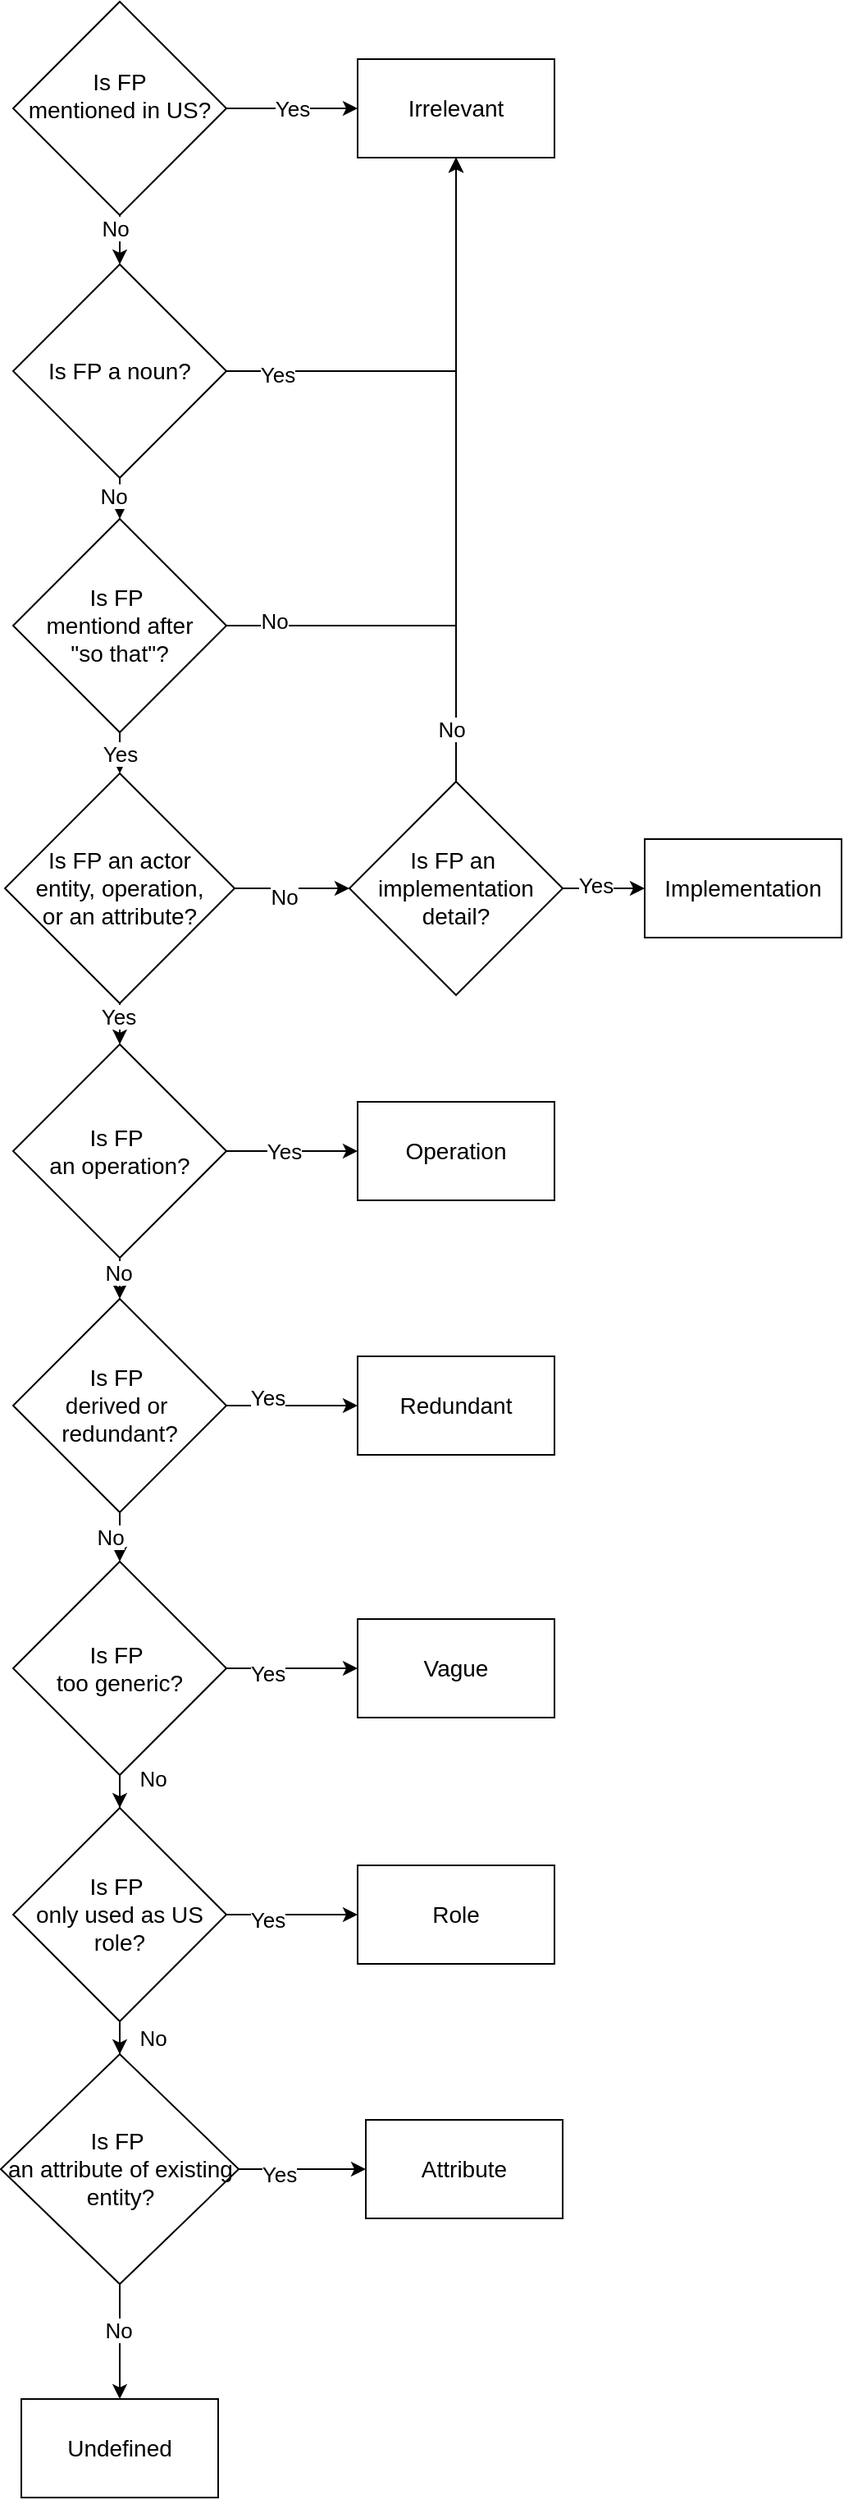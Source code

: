 <mxfile version="27.1.5" pages="2">
  <diagram id="oCmQAV_-dvhQuT4Fr0Dw" name="Class">
    <mxGraphModel dx="2627" dy="563" grid="1" gridSize="10" guides="1" tooltips="1" connect="1" arrows="1" fold="1" page="1" pageScale="1" pageWidth="827" pageHeight="1169" math="0" shadow="0">
      <root>
        <mxCell id="0" />
        <mxCell id="1" parent="0" />
        <mxCell id="o5JYq8easLvBcQJmouKF-1" style="edgeStyle=orthogonalEdgeStyle;rounded=0;orthogonalLoop=1;jettySize=auto;html=1;entryX=0.5;entryY=0;entryDx=0;entryDy=0;" parent="1" source="o5JYq8easLvBcQJmouKF-4" target="o5JYq8easLvBcQJmouKF-9" edge="1">
          <mxGeometry relative="1" as="geometry" />
        </mxCell>
        <mxCell id="o5JYq8easLvBcQJmouKF-2" value="No" style="edgeLabel;html=1;align=center;verticalAlign=middle;resizable=0;points=[];fontSize=13;" parent="o5JYq8easLvBcQJmouKF-1" vertex="1" connectable="0">
          <mxGeometry x="-0.733" y="-3" relative="1" as="geometry">
            <mxPoint y="1" as="offset" />
          </mxGeometry>
        </mxCell>
        <mxCell id="o5JYq8easLvBcQJmouKF-3" value="Yes" style="edgeStyle=orthogonalEdgeStyle;rounded=0;orthogonalLoop=1;jettySize=auto;html=1;entryX=0;entryY=0.5;entryDx=0;entryDy=0;fontSize=13;" parent="1" source="o5JYq8easLvBcQJmouKF-4" target="o5JYq8easLvBcQJmouKF-14" edge="1">
          <mxGeometry relative="1" as="geometry" />
        </mxCell>
        <mxCell id="o5JYq8easLvBcQJmouKF-4" value="&lt;div&gt;&lt;font style=&quot;font-size: 14px;&quot;&gt;Is FP&lt;/font&gt;&lt;/div&gt;&lt;div&gt;&lt;span style=&quot;background-color: transparent; color: light-dark(rgb(0, 0, 0), rgb(255, 255, 255));&quot;&gt;&lt;font style=&quot;font-size: 14px;&quot;&gt;mentioned in US?&lt;/font&gt;&lt;/span&gt;&lt;/div&gt;&lt;div&gt;&lt;span style=&quot;background-color: transparent; color: light-dark(rgb(0, 0, 0), rgb(255, 255, 255));&quot;&gt;&lt;font style=&quot;font-size: 13px;&quot;&gt;&lt;br&gt;&lt;/font&gt;&lt;/span&gt;&lt;/div&gt;" style="rhombus;whiteSpace=wrap;html=1;" parent="1" vertex="1">
          <mxGeometry x="-1455" y="40" width="130" height="130" as="geometry" />
        </mxCell>
        <mxCell id="o5JYq8easLvBcQJmouKF-5" style="edgeStyle=orthogonalEdgeStyle;rounded=0;orthogonalLoop=1;jettySize=auto;html=1;entryX=0.5;entryY=0;entryDx=0;entryDy=0;" parent="1" source="o5JYq8easLvBcQJmouKF-9" target="o5JYq8easLvBcQJmouKF-13" edge="1">
          <mxGeometry relative="1" as="geometry" />
        </mxCell>
        <mxCell id="o5JYq8easLvBcQJmouKF-6" value="No" style="edgeLabel;html=1;align=center;verticalAlign=middle;resizable=0;points=[];fontSize=13;" parent="o5JYq8easLvBcQJmouKF-5" vertex="1" connectable="0">
          <mxGeometry x="0.499" y="-4" relative="1" as="geometry">
            <mxPoint as="offset" />
          </mxGeometry>
        </mxCell>
        <mxCell id="o5JYq8easLvBcQJmouKF-7" style="edgeStyle=orthogonalEdgeStyle;rounded=0;orthogonalLoop=1;jettySize=auto;html=1;entryX=0.5;entryY=1;entryDx=0;entryDy=0;" parent="1" source="o5JYq8easLvBcQJmouKF-9" target="o5JYq8easLvBcQJmouKF-14" edge="1">
          <mxGeometry relative="1" as="geometry" />
        </mxCell>
        <mxCell id="o5JYq8easLvBcQJmouKF-8" value="Yes" style="edgeLabel;html=1;align=center;verticalAlign=middle;resizable=0;points=[];fontSize=13;" parent="o5JYq8easLvBcQJmouKF-7" vertex="1" connectable="0">
          <mxGeometry x="-0.773" y="-2" relative="1" as="geometry">
            <mxPoint as="offset" />
          </mxGeometry>
        </mxCell>
        <mxCell id="o5JYq8easLvBcQJmouKF-9" value="&lt;font style=&quot;font-size: 14px;&quot;&gt;Is FP a noun?&lt;/font&gt;" style="rhombus;whiteSpace=wrap;html=1;" parent="1" vertex="1">
          <mxGeometry x="-1455" y="200" width="130" height="130" as="geometry" />
        </mxCell>
        <mxCell id="o5JYq8easLvBcQJmouKF-10" style="edgeStyle=orthogonalEdgeStyle;rounded=0;orthogonalLoop=1;jettySize=auto;html=1;entryX=0.5;entryY=1;entryDx=0;entryDy=0;" parent="1" source="o5JYq8easLvBcQJmouKF-13" target="o5JYq8easLvBcQJmouKF-14" edge="1">
          <mxGeometry relative="1" as="geometry" />
        </mxCell>
        <mxCell id="o5JYq8easLvBcQJmouKF-11" value="No" style="edgeLabel;html=1;align=center;verticalAlign=middle;resizable=0;points=[];fontSize=13;" parent="o5JYq8easLvBcQJmouKF-10" vertex="1" connectable="0">
          <mxGeometry x="-0.864" y="3" relative="1" as="geometry">
            <mxPoint as="offset" />
          </mxGeometry>
        </mxCell>
        <mxCell id="o5JYq8easLvBcQJmouKF-12" value="Yes" style="edgeStyle=orthogonalEdgeStyle;rounded=0;orthogonalLoop=1;jettySize=auto;html=1;entryX=0.5;entryY=0;entryDx=0;entryDy=0;fontSize=13;" parent="1" source="o5JYq8easLvBcQJmouKF-13" target="o5JYq8easLvBcQJmouKF-19" edge="1">
          <mxGeometry relative="1" as="geometry" />
        </mxCell>
        <mxCell id="o5JYq8easLvBcQJmouKF-13" value="&lt;font style=&quot;font-size: 14px;&quot;&gt;Is FP&amp;nbsp;&lt;/font&gt;&lt;div&gt;&lt;font style=&quot;font-size: 14px;&quot;&gt;mentiond&amp;nbsp;&lt;span style=&quot;background-color: transparent; color: light-dark(rgb(0, 0, 0), rgb(255, 255, 255));&quot;&gt;after&lt;/span&gt;&lt;/font&gt;&lt;div&gt;&lt;div&gt;&lt;font style=&quot;font-size: 14px;&quot;&gt;&quot;so that&quot;?&lt;/font&gt;&lt;/div&gt;&lt;/div&gt;&lt;/div&gt;" style="rhombus;whiteSpace=wrap;html=1;" parent="1" vertex="1">
          <mxGeometry x="-1455" y="355" width="130" height="130" as="geometry" />
        </mxCell>
        <mxCell id="o5JYq8easLvBcQJmouKF-14" value="&lt;font style=&quot;font-size: 14px;&quot;&gt;Irrelevant&lt;/font&gt;" style="rounded=0;whiteSpace=wrap;html=1;" parent="1" vertex="1">
          <mxGeometry x="-1245" y="75" width="120" height="60" as="geometry" />
        </mxCell>
        <mxCell id="o5JYq8easLvBcQJmouKF-15" style="edgeStyle=orthogonalEdgeStyle;rounded=0;orthogonalLoop=1;jettySize=auto;html=1;entryX=0;entryY=0.5;entryDx=0;entryDy=0;" parent="1" source="o5JYq8easLvBcQJmouKF-19" target="o5JYq8easLvBcQJmouKF-24" edge="1">
          <mxGeometry relative="1" as="geometry" />
        </mxCell>
        <mxCell id="o5JYq8easLvBcQJmouKF-16" value="No" style="edgeLabel;html=1;align=center;verticalAlign=middle;resizable=0;points=[];fontSize=13;" parent="o5JYq8easLvBcQJmouKF-15" vertex="1" connectable="0">
          <mxGeometry x="-0.391" y="5" relative="1" as="geometry">
            <mxPoint x="8" y="10" as="offset" />
          </mxGeometry>
        </mxCell>
        <mxCell id="o5JYq8easLvBcQJmouKF-17" style="edgeStyle=orthogonalEdgeStyle;rounded=0;orthogonalLoop=1;jettySize=auto;html=1;entryX=0.5;entryY=0;entryDx=0;entryDy=0;" parent="1" source="o5JYq8easLvBcQJmouKF-19" target="o5JYq8easLvBcQJmouKF-30" edge="1">
          <mxGeometry relative="1" as="geometry" />
        </mxCell>
        <mxCell id="o5JYq8easLvBcQJmouKF-18" value="&lt;font style=&quot;font-size: 13px;&quot;&gt;Yes&lt;/font&gt;" style="edgeLabel;html=1;align=center;verticalAlign=middle;resizable=0;points=[];" parent="o5JYq8easLvBcQJmouKF-17" vertex="1" connectable="0">
          <mxGeometry x="0.387" y="-1" relative="1" as="geometry">
            <mxPoint as="offset" />
          </mxGeometry>
        </mxCell>
        <mxCell id="o5JYq8easLvBcQJmouKF-19" value="&lt;span style=&quot;font-size: 14px;&quot;&gt;Is FP an actor&lt;/span&gt;&lt;div&gt;&lt;span style=&quot;font-size: 14px;&quot;&gt;entity, operation,&lt;/span&gt;&lt;/div&gt;&lt;div&gt;&lt;span style=&quot;font-size: 14px;&quot;&gt;or an attribute?&lt;/span&gt;&lt;/div&gt;" style="rhombus;whiteSpace=wrap;html=1;" parent="1" vertex="1">
          <mxGeometry x="-1460" y="510" width="140" height="140" as="geometry" />
        </mxCell>
        <mxCell id="o5JYq8easLvBcQJmouKF-20" style="edgeStyle=orthogonalEdgeStyle;rounded=0;orthogonalLoop=1;jettySize=auto;html=1;entryX=0.5;entryY=1;entryDx=0;entryDy=0;" parent="1" source="o5JYq8easLvBcQJmouKF-24" target="o5JYq8easLvBcQJmouKF-14" edge="1">
          <mxGeometry relative="1" as="geometry" />
        </mxCell>
        <mxCell id="o5JYq8easLvBcQJmouKF-21" value="No" style="edgeLabel;html=1;align=center;verticalAlign=middle;resizable=0;points=[];fontSize=13;" parent="o5JYq8easLvBcQJmouKF-20" vertex="1" connectable="0">
          <mxGeometry x="-0.83" y="3" relative="1" as="geometry">
            <mxPoint as="offset" />
          </mxGeometry>
        </mxCell>
        <mxCell id="o5JYq8easLvBcQJmouKF-22" style="edgeStyle=orthogonalEdgeStyle;rounded=0;orthogonalLoop=1;jettySize=auto;html=1;entryX=0;entryY=0.5;entryDx=0;entryDy=0;" parent="1" source="o5JYq8easLvBcQJmouKF-24" target="o5JYq8easLvBcQJmouKF-25" edge="1">
          <mxGeometry relative="1" as="geometry" />
        </mxCell>
        <mxCell id="o5JYq8easLvBcQJmouKF-23" value="Yes" style="edgeLabel;html=1;align=center;verticalAlign=middle;resizable=0;points=[];fontSize=13;" parent="o5JYq8easLvBcQJmouKF-22" vertex="1" connectable="0">
          <mxGeometry x="-0.209" y="2" relative="1" as="geometry">
            <mxPoint as="offset" />
          </mxGeometry>
        </mxCell>
        <mxCell id="o5JYq8easLvBcQJmouKF-24" value="&lt;span style=&quot;font-size: 14px;&quot;&gt;Is FP an&amp;nbsp;&lt;/span&gt;&lt;div&gt;&lt;span style=&quot;font-size: 14px;&quot;&gt;implementation&lt;/span&gt;&lt;/div&gt;&lt;div&gt;&lt;span style=&quot;font-size: 14px;&quot;&gt;detail?&lt;/span&gt;&lt;/div&gt;" style="rhombus;whiteSpace=wrap;html=1;" parent="1" vertex="1">
          <mxGeometry x="-1250" y="515" width="130" height="130" as="geometry" />
        </mxCell>
        <mxCell id="o5JYq8easLvBcQJmouKF-25" value="&lt;font style=&quot;font-size: 14px;&quot;&gt;Implementation&lt;/font&gt;" style="rounded=0;whiteSpace=wrap;html=1;" parent="1" vertex="1">
          <mxGeometry x="-1070" y="550" width="120" height="60" as="geometry" />
        </mxCell>
        <mxCell id="o5JYq8easLvBcQJmouKF-26" style="edgeStyle=orthogonalEdgeStyle;rounded=0;orthogonalLoop=1;jettySize=auto;html=1;entryX=0;entryY=0.5;entryDx=0;entryDy=0;" parent="1" source="o5JYq8easLvBcQJmouKF-30" target="o5JYq8easLvBcQJmouKF-31" edge="1">
          <mxGeometry relative="1" as="geometry" />
        </mxCell>
        <mxCell id="o5JYq8easLvBcQJmouKF-27" value="Yes" style="edgeLabel;html=1;align=center;verticalAlign=middle;resizable=0;points=[];fontSize=13;" parent="o5JYq8easLvBcQJmouKF-26" vertex="1" connectable="0">
          <mxGeometry x="-0.458" y="3" relative="1" as="geometry">
            <mxPoint x="13" y="3" as="offset" />
          </mxGeometry>
        </mxCell>
        <mxCell id="o5JYq8easLvBcQJmouKF-28" style="edgeStyle=orthogonalEdgeStyle;rounded=0;orthogonalLoop=1;jettySize=auto;html=1;entryX=0.5;entryY=0;entryDx=0;entryDy=0;" parent="1" source="o5JYq8easLvBcQJmouKF-30" target="o5JYq8easLvBcQJmouKF-36" edge="1">
          <mxGeometry relative="1" as="geometry" />
        </mxCell>
        <mxCell id="o5JYq8easLvBcQJmouKF-29" value="&lt;font style=&quot;font-size: 13px;&quot;&gt;No&lt;/font&gt;" style="edgeLabel;html=1;align=center;verticalAlign=middle;resizable=0;points=[];" parent="o5JYq8easLvBcQJmouKF-28" vertex="1" connectable="0">
          <mxGeometry x="0.404" y="-1" relative="1" as="geometry">
            <mxPoint as="offset" />
          </mxGeometry>
        </mxCell>
        <mxCell id="o5JYq8easLvBcQJmouKF-30" value="&lt;font style=&quot;font-size: 14px;&quot;&gt;Is FP&amp;nbsp;&lt;/font&gt;&lt;div&gt;&lt;span style=&quot;font-size: 14px; background-color: transparent; color: light-dark(rgb(0, 0, 0), rgb(255, 255, 255));&quot;&gt;an operation?&lt;/span&gt;&lt;/div&gt;" style="rhombus;whiteSpace=wrap;html=1;" parent="1" vertex="1">
          <mxGeometry x="-1455" y="675" width="130" height="130" as="geometry" />
        </mxCell>
        <mxCell id="o5JYq8easLvBcQJmouKF-31" value="&lt;font style=&quot;font-size: 14px;&quot;&gt;Operation&lt;/font&gt;" style="rounded=0;whiteSpace=wrap;html=1;" parent="1" vertex="1">
          <mxGeometry x="-1245" y="710" width="120" height="60" as="geometry" />
        </mxCell>
        <mxCell id="o5JYq8easLvBcQJmouKF-32" style="edgeStyle=orthogonalEdgeStyle;rounded=0;orthogonalLoop=1;jettySize=auto;html=1;entryX=0;entryY=0.5;entryDx=0;entryDy=0;" parent="1" source="o5JYq8easLvBcQJmouKF-36" target="o5JYq8easLvBcQJmouKF-37" edge="1">
          <mxGeometry relative="1" as="geometry" />
        </mxCell>
        <mxCell id="o5JYq8easLvBcQJmouKF-33" value="&lt;font style=&quot;font-size: 13px;&quot;&gt;Yes&lt;/font&gt;" style="edgeLabel;html=1;align=center;verticalAlign=middle;resizable=0;points=[];" parent="o5JYq8easLvBcQJmouKF-32" vertex="1" connectable="0">
          <mxGeometry x="-0.381" y="5" relative="1" as="geometry">
            <mxPoint as="offset" />
          </mxGeometry>
        </mxCell>
        <mxCell id="o5JYq8easLvBcQJmouKF-34" style="edgeStyle=orthogonalEdgeStyle;rounded=0;orthogonalLoop=1;jettySize=auto;html=1;entryX=0.5;entryY=0;entryDx=0;entryDy=0;" parent="1" source="o5JYq8easLvBcQJmouKF-36" target="o5JYq8easLvBcQJmouKF-42" edge="1">
          <mxGeometry relative="1" as="geometry" />
        </mxCell>
        <mxCell id="o5JYq8easLvBcQJmouKF-35" value="&lt;font style=&quot;font-size: 13px;&quot;&gt;No&lt;/font&gt;" style="edgeLabel;html=1;align=center;verticalAlign=middle;resizable=0;points=[];" parent="o5JYq8easLvBcQJmouKF-34" vertex="1" connectable="0">
          <mxGeometry x="0.405" y="-6" relative="1" as="geometry">
            <mxPoint as="offset" />
          </mxGeometry>
        </mxCell>
        <mxCell id="o5JYq8easLvBcQJmouKF-36" value="&lt;font style=&quot;font-size: 14px;&quot;&gt;Is FP&amp;nbsp;&lt;/font&gt;&lt;div&gt;&lt;span style=&quot;font-size: 14px; background-color: transparent; color: light-dark(rgb(0, 0, 0), rgb(255, 255, 255));&quot;&gt;derived or&amp;nbsp;&lt;/span&gt;&lt;/div&gt;&lt;div&gt;&lt;span style=&quot;font-size: 14px; background-color: transparent; color: light-dark(rgb(0, 0, 0), rgb(255, 255, 255));&quot;&gt;redundant?&lt;/span&gt;&lt;/div&gt;" style="rhombus;whiteSpace=wrap;html=1;" parent="1" vertex="1">
          <mxGeometry x="-1455" y="830" width="130" height="130" as="geometry" />
        </mxCell>
        <mxCell id="o5JYq8easLvBcQJmouKF-37" value="&lt;span style=&quot;font-size: 14px;&quot;&gt;Redundant&lt;/span&gt;" style="rounded=0;whiteSpace=wrap;html=1;" parent="1" vertex="1">
          <mxGeometry x="-1245" y="865" width="120" height="60" as="geometry" />
        </mxCell>
        <mxCell id="o5JYq8easLvBcQJmouKF-38" style="edgeStyle=orthogonalEdgeStyle;rounded=0;orthogonalLoop=1;jettySize=auto;html=1;entryX=0;entryY=0.5;entryDx=0;entryDy=0;" parent="1" source="o5JYq8easLvBcQJmouKF-42" target="o5JYq8easLvBcQJmouKF-43" edge="1">
          <mxGeometry relative="1" as="geometry" />
        </mxCell>
        <mxCell id="o5JYq8easLvBcQJmouKF-39" value="&lt;font style=&quot;font-size: 13px;&quot;&gt;Yes&lt;/font&gt;" style="edgeLabel;html=1;align=center;verticalAlign=middle;resizable=0;points=[];" parent="o5JYq8easLvBcQJmouKF-38" vertex="1" connectable="0">
          <mxGeometry x="-0.381" y="-3" relative="1" as="geometry">
            <mxPoint as="offset" />
          </mxGeometry>
        </mxCell>
        <mxCell id="o5JYq8easLvBcQJmouKF-40" style="edgeStyle=orthogonalEdgeStyle;rounded=0;orthogonalLoop=1;jettySize=auto;html=1;entryX=0.5;entryY=0;entryDx=0;entryDy=0;" parent="1" source="o5JYq8easLvBcQJmouKF-42" target="o5JYq8easLvBcQJmouKF-48" edge="1">
          <mxGeometry relative="1" as="geometry" />
        </mxCell>
        <mxCell id="o5JYq8easLvBcQJmouKF-41" value="&lt;font style=&quot;font-size: 13px;&quot;&gt;No&lt;/font&gt;" style="edgeLabel;html=1;align=center;verticalAlign=middle;resizable=0;points=[];" parent="o5JYq8easLvBcQJmouKF-40" vertex="1" connectable="0">
          <mxGeometry x="0.228" y="-1" relative="1" as="geometry">
            <mxPoint x="19" y="-1" as="offset" />
          </mxGeometry>
        </mxCell>
        <mxCell id="o5JYq8easLvBcQJmouKF-42" value="&lt;font style=&quot;font-size: 14px;&quot;&gt;Is FP&amp;nbsp;&lt;/font&gt;&lt;div&gt;&lt;span style=&quot;font-size: 14px; background-color: transparent; color: light-dark(rgb(0, 0, 0), rgb(255, 255, 255));&quot;&gt;too generic?&lt;/span&gt;&lt;/div&gt;" style="rhombus;whiteSpace=wrap;html=1;" parent="1" vertex="1">
          <mxGeometry x="-1455" y="990" width="130" height="130" as="geometry" />
        </mxCell>
        <mxCell id="o5JYq8easLvBcQJmouKF-43" value="&lt;span style=&quot;font-size: 14px;&quot;&gt;Vague&lt;/span&gt;" style="rounded=0;whiteSpace=wrap;html=1;" parent="1" vertex="1">
          <mxGeometry x="-1245" y="1025" width="120" height="60" as="geometry" />
        </mxCell>
        <mxCell id="o5JYq8easLvBcQJmouKF-44" style="edgeStyle=orthogonalEdgeStyle;rounded=0;orthogonalLoop=1;jettySize=auto;html=1;entryX=0;entryY=0.5;entryDx=0;entryDy=0;" parent="1" source="o5JYq8easLvBcQJmouKF-48" target="o5JYq8easLvBcQJmouKF-49" edge="1">
          <mxGeometry relative="1" as="geometry" />
        </mxCell>
        <mxCell id="o5JYq8easLvBcQJmouKF-45" value="&lt;font style=&quot;font-size: 13px;&quot;&gt;Yes&lt;/font&gt;" style="edgeLabel;html=1;align=center;verticalAlign=middle;resizable=0;points=[];" parent="o5JYq8easLvBcQJmouKF-44" vertex="1" connectable="0">
          <mxGeometry x="-0.381" y="-3" relative="1" as="geometry">
            <mxPoint as="offset" />
          </mxGeometry>
        </mxCell>
        <mxCell id="o5JYq8easLvBcQJmouKF-46" style="edgeStyle=orthogonalEdgeStyle;rounded=0;orthogonalLoop=1;jettySize=auto;html=1;entryX=0.5;entryY=0;entryDx=0;entryDy=0;" parent="1" source="o5JYq8easLvBcQJmouKF-48" target="o5JYq8easLvBcQJmouKF-53" edge="1">
          <mxGeometry relative="1" as="geometry" />
        </mxCell>
        <mxCell id="o5JYq8easLvBcQJmouKF-47" value="&lt;font style=&quot;font-size: 13px;&quot;&gt;No&lt;/font&gt;" style="edgeLabel;html=1;align=center;verticalAlign=middle;resizable=0;points=[];" parent="o5JYq8easLvBcQJmouKF-46" vertex="1" connectable="0">
          <mxGeometry x="0.568" y="-1" relative="1" as="geometry">
            <mxPoint x="21" y="3" as="offset" />
          </mxGeometry>
        </mxCell>
        <mxCell id="o5JYq8easLvBcQJmouKF-48" value="&lt;font style=&quot;font-size: 14px;&quot;&gt;Is FP&amp;nbsp;&lt;/font&gt;&lt;div&gt;&lt;span style=&quot;font-size: 14px; background-color: transparent; color: light-dark(rgb(0, 0, 0), rgb(255, 255, 255));&quot;&gt;only used as US role?&lt;/span&gt;&lt;/div&gt;" style="rhombus;whiteSpace=wrap;html=1;" parent="1" vertex="1">
          <mxGeometry x="-1455" y="1140" width="130" height="130" as="geometry" />
        </mxCell>
        <mxCell id="o5JYq8easLvBcQJmouKF-49" value="&lt;span style=&quot;font-size: 14px;&quot;&gt;Role&lt;/span&gt;" style="rounded=0;whiteSpace=wrap;html=1;" parent="1" vertex="1">
          <mxGeometry x="-1245" y="1175" width="120" height="60" as="geometry" />
        </mxCell>
        <mxCell id="o5JYq8easLvBcQJmouKF-50" style="edgeStyle=orthogonalEdgeStyle;rounded=0;orthogonalLoop=1;jettySize=auto;html=1;entryX=0;entryY=0.5;entryDx=0;entryDy=0;" parent="1" source="o5JYq8easLvBcQJmouKF-53" target="o5JYq8easLvBcQJmouKF-54" edge="1">
          <mxGeometry relative="1" as="geometry" />
        </mxCell>
        <mxCell id="o5JYq8easLvBcQJmouKF-51" value="&lt;font style=&quot;font-size: 13px;&quot;&gt;Yes&lt;/font&gt;" style="edgeLabel;html=1;align=center;verticalAlign=middle;resizable=0;points=[];" parent="o5JYq8easLvBcQJmouKF-50" vertex="1" connectable="0">
          <mxGeometry x="-0.381" y="-3" relative="1" as="geometry">
            <mxPoint as="offset" />
          </mxGeometry>
        </mxCell>
        <mxCell id="o5JYq8easLvBcQJmouKF-52" style="edgeStyle=orthogonalEdgeStyle;rounded=0;orthogonalLoop=1;jettySize=auto;html=1;entryX=0.5;entryY=0;entryDx=0;entryDy=0;" parent="1" source="o5JYq8easLvBcQJmouKF-53" target="o5JYq8easLvBcQJmouKF-55" edge="1">
          <mxGeometry relative="1" as="geometry" />
        </mxCell>
        <mxCell id="ZEmPvThVZn5I-DIzm_DT-1" value="&lt;font style=&quot;font-size: 13px;&quot;&gt;No&lt;/font&gt;" style="edgeLabel;html=1;align=center;verticalAlign=middle;resizable=0;points=[];" parent="o5JYq8easLvBcQJmouKF-52" vertex="1" connectable="0">
          <mxGeometry x="-0.171" y="-1" relative="1" as="geometry">
            <mxPoint y="-1" as="offset" />
          </mxGeometry>
        </mxCell>
        <mxCell id="o5JYq8easLvBcQJmouKF-53" value="&lt;font style=&quot;font-size: 14px;&quot;&gt;Is FP&amp;nbsp;&lt;/font&gt;&lt;div&gt;&lt;span style=&quot;font-size: 14px;&quot;&gt;an attribute of existing entity?&lt;/span&gt;&lt;/div&gt;" style="rhombus;whiteSpace=wrap;html=1;" parent="1" vertex="1">
          <mxGeometry x="-1462.5" y="1290" width="145" height="140" as="geometry" />
        </mxCell>
        <mxCell id="o5JYq8easLvBcQJmouKF-54" value="&lt;span style=&quot;font-size: 14px;&quot;&gt;Attribute&lt;/span&gt;" style="rounded=0;whiteSpace=wrap;html=1;" parent="1" vertex="1">
          <mxGeometry x="-1240" y="1330" width="120" height="60" as="geometry" />
        </mxCell>
        <mxCell id="o5JYq8easLvBcQJmouKF-55" value="&lt;span style=&quot;font-size: 14px;&quot;&gt;Undefined&lt;/span&gt;" style="rounded=0;whiteSpace=wrap;html=1;" parent="1" vertex="1">
          <mxGeometry x="-1450" y="1500" width="120" height="60" as="geometry" />
        </mxCell>
      </root>
    </mxGraphModel>
  </diagram>
  <diagram name="Association" id="8USUHHC6av3d-tJZmVqf">
    <mxGraphModel dx="2432" dy="487" grid="1" gridSize="10" guides="1" tooltips="1" connect="1" arrows="1" fold="1" page="1" pageScale="1" pageWidth="827" pageHeight="1169" math="0" shadow="0">
      <root>
        <mxCell id="ZMFSxGAkFtUno3nTPKd9-0" />
        <mxCell id="ZMFSxGAkFtUno3nTPKd9-1" parent="ZMFSxGAkFtUno3nTPKd9-0" />
        <mxCell id="ZMFSxGAkFtUno3nTPKd9-4" value="No" style="edgeStyle=orthogonalEdgeStyle;rounded=0;orthogonalLoop=1;jettySize=auto;html=1;entryX=0;entryY=0.5;entryDx=0;entryDy=0;fontSize=13;" parent="ZMFSxGAkFtUno3nTPKd9-1" source="ZMFSxGAkFtUno3nTPKd9-5" target="ZMFSxGAkFtUno3nTPKd9-15" edge="1">
          <mxGeometry relative="1" as="geometry">
            <mxPoint as="offset" />
          </mxGeometry>
        </mxCell>
        <mxCell id="RBTzvz6qdxSXNllUdwwq-1" style="edgeStyle=orthogonalEdgeStyle;rounded=0;orthogonalLoop=1;jettySize=auto;html=1;entryX=0.5;entryY=0;entryDx=0;entryDy=0;" parent="ZMFSxGAkFtUno3nTPKd9-1" source="ZMFSxGAkFtUno3nTPKd9-5" target="ZMFSxGAkFtUno3nTPKd9-20" edge="1">
          <mxGeometry relative="1" as="geometry" />
        </mxCell>
        <mxCell id="RBTzvz6qdxSXNllUdwwq-12" value="Yes" style="edgeLabel;html=1;align=center;verticalAlign=middle;resizable=0;points=[];fontSize=14;" parent="RBTzvz6qdxSXNllUdwwq-1" vertex="1" connectable="0">
          <mxGeometry x="0.117" y="-2" relative="1" as="geometry">
            <mxPoint y="1" as="offset" />
          </mxGeometry>
        </mxCell>
        <mxCell id="ZMFSxGAkFtUno3nTPKd9-5" value="&lt;div&gt;&lt;span style=&quot;font-size: 14px;&quot;&gt;Are both classes in the assciation mentioned in the set of US?&lt;/span&gt;&lt;/div&gt;" style="rhombus;whiteSpace=wrap;html=1;" parent="ZMFSxGAkFtUno3nTPKd9-1" vertex="1">
          <mxGeometry x="-1510" y="40" width="190" height="180" as="geometry" />
        </mxCell>
        <mxCell id="ZMFSxGAkFtUno3nTPKd9-15" value="&lt;font style=&quot;font-size: 14px;&quot;&gt;Irrelevant&lt;/font&gt;" style="rounded=0;whiteSpace=wrap;html=1;" parent="ZMFSxGAkFtUno3nTPKd9-1" vertex="1">
          <mxGeometry x="-1230" y="100" width="120" height="60" as="geometry" />
        </mxCell>
        <mxCell id="ZMFSxGAkFtUno3nTPKd9-16" style="edgeStyle=orthogonalEdgeStyle;rounded=0;orthogonalLoop=1;jettySize=auto;html=1;entryX=0;entryY=0.5;entryDx=0;entryDy=0;" parent="ZMFSxGAkFtUno3nTPKd9-1" source="ZMFSxGAkFtUno3nTPKd9-20" target="ZMFSxGAkFtUno3nTPKd9-25" edge="1">
          <mxGeometry relative="1" as="geometry" />
        </mxCell>
        <mxCell id="ZMFSxGAkFtUno3nTPKd9-17" value="No" style="edgeLabel;html=1;align=center;verticalAlign=middle;resizable=0;points=[];fontSize=14;" parent="ZMFSxGAkFtUno3nTPKd9-16" vertex="1" connectable="0">
          <mxGeometry x="-0.391" y="5" relative="1" as="geometry">
            <mxPoint x="8" y="10" as="offset" />
          </mxGeometry>
        </mxCell>
        <mxCell id="RBTzvz6qdxSXNllUdwwq-13" style="edgeStyle=orthogonalEdgeStyle;rounded=0;orthogonalLoop=1;jettySize=auto;html=1;entryX=0.5;entryY=0;entryDx=0;entryDy=0;" parent="ZMFSxGAkFtUno3nTPKd9-1" source="ZMFSxGAkFtUno3nTPKd9-20" target="RBTzvz6qdxSXNllUdwwq-11" edge="1">
          <mxGeometry relative="1" as="geometry" />
        </mxCell>
        <mxCell id="RBTzvz6qdxSXNllUdwwq-14" value="Yes" style="edgeLabel;html=1;align=center;verticalAlign=middle;resizable=0;points=[];fontSize=14;" parent="RBTzvz6qdxSXNllUdwwq-13" vertex="1" connectable="0">
          <mxGeometry x="0.095" y="-1" relative="1" as="geometry">
            <mxPoint as="offset" />
          </mxGeometry>
        </mxCell>
        <mxCell id="ZMFSxGAkFtUno3nTPKd9-20" value="&lt;span style=&quot;font-size: 14px;&quot;&gt;Are both classes in the association mentioned in the gold standard?&lt;/span&gt;" style="rhombus;whiteSpace=wrap;html=1;" parent="ZMFSxGAkFtUno3nTPKd9-1" vertex="1">
          <mxGeometry x="-1515" y="285" width="200" height="190" as="geometry" />
        </mxCell>
        <mxCell id="ZMFSxGAkFtUno3nTPKd9-21" style="edgeStyle=orthogonalEdgeStyle;rounded=0;orthogonalLoop=1;jettySize=auto;html=1;entryX=0.5;entryY=1;entryDx=0;entryDy=0;" parent="ZMFSxGAkFtUno3nTPKd9-1" source="ZMFSxGAkFtUno3nTPKd9-25" target="ZMFSxGAkFtUno3nTPKd9-15" edge="1">
          <mxGeometry relative="1" as="geometry" />
        </mxCell>
        <mxCell id="ZMFSxGAkFtUno3nTPKd9-22" value="No" style="edgeLabel;html=1;align=center;verticalAlign=middle;resizable=0;points=[];fontSize=14;" parent="ZMFSxGAkFtUno3nTPKd9-21" vertex="1" connectable="0">
          <mxGeometry x="-0.83" y="3" relative="1" as="geometry">
            <mxPoint as="offset" />
          </mxGeometry>
        </mxCell>
        <mxCell id="ZMFSxGAkFtUno3nTPKd9-23" style="edgeStyle=orthogonalEdgeStyle;rounded=0;orthogonalLoop=1;jettySize=auto;html=1;entryX=0;entryY=0.5;entryDx=0;entryDy=0;" parent="ZMFSxGAkFtUno3nTPKd9-1" source="ZMFSxGAkFtUno3nTPKd9-25" target="ZMFSxGAkFtUno3nTPKd9-26" edge="1">
          <mxGeometry relative="1" as="geometry" />
        </mxCell>
        <mxCell id="ZMFSxGAkFtUno3nTPKd9-24" value="Yes" style="edgeLabel;html=1;align=center;verticalAlign=middle;resizable=0;points=[];fontSize=14;" parent="ZMFSxGAkFtUno3nTPKd9-23" vertex="1" connectable="0">
          <mxGeometry x="-0.209" y="2" relative="1" as="geometry">
            <mxPoint as="offset" />
          </mxGeometry>
        </mxCell>
        <mxCell id="ZMFSxGAkFtUno3nTPKd9-25" value="&lt;span style=&quot;font-size: 14px;&quot;&gt;Does the association &lt;br&gt;involve implementation construct?&lt;/span&gt;" style="rhombus;whiteSpace=wrap;html=1;" parent="ZMFSxGAkFtUno3nTPKd9-1" vertex="1">
          <mxGeometry x="-1265" y="285" width="190" height="190" as="geometry" />
        </mxCell>
        <mxCell id="ZMFSxGAkFtUno3nTPKd9-26" value="&lt;font style=&quot;font-size: 14px;&quot;&gt;Implementation&lt;/font&gt;" style="rounded=0;whiteSpace=wrap;html=1;" parent="ZMFSxGAkFtUno3nTPKd9-1" vertex="1">
          <mxGeometry x="-990" y="355" width="120" height="60" as="geometry" />
        </mxCell>
        <mxCell id="RBTzvz6qdxSXNllUdwwq-16" style="edgeStyle=orthogonalEdgeStyle;rounded=0;orthogonalLoop=1;jettySize=auto;html=1;entryX=0.5;entryY=0;entryDx=0;entryDy=0;" parent="ZMFSxGAkFtUno3nTPKd9-1" source="RBTzvz6qdxSXNllUdwwq-11" target="RBTzvz6qdxSXNllUdwwq-15" edge="1">
          <mxGeometry relative="1" as="geometry" />
        </mxCell>
        <mxCell id="RBTzvz6qdxSXNllUdwwq-17" value="&lt;font style=&quot;font-size: 14px;&quot;&gt;Yes&lt;/font&gt;" style="edgeLabel;html=1;align=center;verticalAlign=middle;resizable=0;points=[];" parent="RBTzvz6qdxSXNllUdwwq-16" vertex="1" connectable="0">
          <mxGeometry x="0.019" y="-4" relative="1" as="geometry">
            <mxPoint y="1" as="offset" />
          </mxGeometry>
        </mxCell>
        <mxCell id="RBTzvz6qdxSXNllUdwwq-20" style="edgeStyle=orthogonalEdgeStyle;rounded=0;orthogonalLoop=1;jettySize=auto;html=1;entryX=0;entryY=0.5;entryDx=0;entryDy=0;" parent="ZMFSxGAkFtUno3nTPKd9-1" source="RBTzvz6qdxSXNllUdwwq-11" target="RBTzvz6qdxSXNllUdwwq-19" edge="1">
          <mxGeometry relative="1" as="geometry" />
        </mxCell>
        <mxCell id="RBTzvz6qdxSXNllUdwwq-21" value="&lt;font style=&quot;font-size: 14px;&quot;&gt;No&lt;/font&gt;" style="edgeLabel;html=1;align=center;verticalAlign=middle;resizable=0;points=[];" parent="RBTzvz6qdxSXNllUdwwq-20" vertex="1" connectable="0">
          <mxGeometry x="-0.344" y="1" relative="1" as="geometry">
            <mxPoint x="-1" as="offset" />
          </mxGeometry>
        </mxCell>
        <mxCell id="RBTzvz6qdxSXNllUdwwq-11" value="&lt;span style=&quot;font-size: 14px;&quot;&gt;Can the association&lt;/span&gt;&lt;div&gt;&lt;span style=&quot;font-size: 14px;&quot;&gt;&amp;nbsp;be dervied from other&amp;nbsp;&lt;/span&gt;&lt;/div&gt;&lt;div&gt;&lt;span style=&quot;font-size: 14px;&quot;&gt;existing association?&lt;/span&gt;&lt;/div&gt;" style="rhombus;whiteSpace=wrap;html=1;" parent="ZMFSxGAkFtUno3nTPKd9-1" vertex="1">
          <mxGeometry x="-1515" y="540" width="200" height="190" as="geometry" />
        </mxCell>
        <mxCell id="RBTzvz6qdxSXNllUdwwq-15" value="&lt;font style=&quot;font-size: 14px;&quot;&gt;Redundant/ Derived&lt;/font&gt;" style="rounded=0;whiteSpace=wrap;html=1;" parent="ZMFSxGAkFtUno3nTPKd9-1" vertex="1">
          <mxGeometry x="-1475" y="790" width="120" height="60" as="geometry" />
        </mxCell>
        <mxCell id="RBTzvz6qdxSXNllUdwwq-19" value="&lt;font style=&quot;font-size: 14px;&quot;&gt;Irrelevant&lt;/font&gt;" style="rounded=0;whiteSpace=wrap;html=1;" parent="ZMFSxGAkFtUno3nTPKd9-1" vertex="1">
          <mxGeometry x="-1230" y="605" width="120" height="60" as="geometry" />
        </mxCell>
      </root>
    </mxGraphModel>
  </diagram>
</mxfile>
